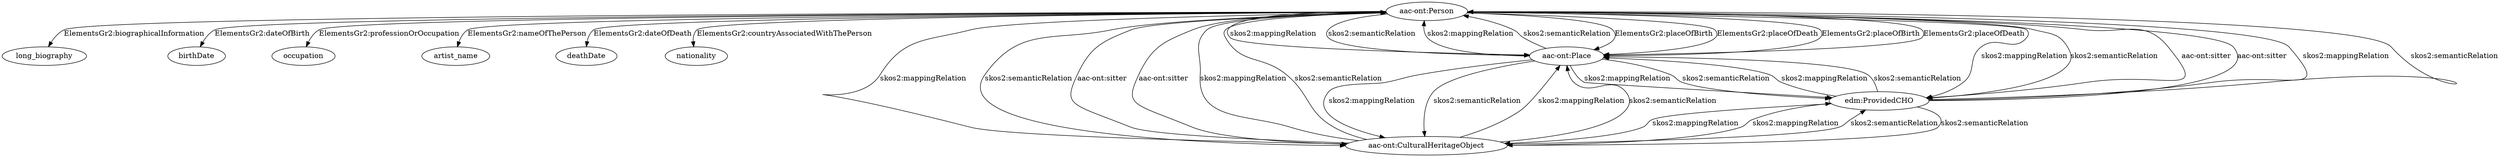 digraph {
  long_biography [type=attribute_name,label=long_biography]
  "aac-ont:Person1" [type=class_uri,label="aac-ont:Person"]
  birthDate [type=attribute_name,label=birthDate]
  occupation [type=attribute_name,label=occupation]
  artist_name [type=attribute_name,label=artist_name]
  deathDate [type=attribute_name,label=deathDate]
  nationality [type=attribute_name,label=nationality]
  "aac-ont:Place" [type=class_uri,label="aac-ont:Place"]
  "aac-ont:CulturalHeritageObject" [type=class_uri,label="aac-ont:CulturalHeritageObject"]
  "edm:ProvidedCHO" [type=class_uri,label="edm:ProvidedCHO"]
  "aac-ont:Person1" -> long_biography [label="ElementsGr2:biographicalInformation",type=st_property_uri]
  "aac-ont:Person1" -> birthDate [label="ElementsGr2:dateOfBirth",type=st_property_uri]
  "aac-ont:Person1" -> occupation [label="ElementsGr2:professionOrOccupation",type=st_property_uri]
  "aac-ont:Person1" -> artist_name [label="ElementsGr2:nameOfThePerson",type=st_property_uri]
  "aac-ont:Person1" -> deathDate [label="ElementsGr2:dateOfDeath",type=st_property_uri]
  "aac-ont:Person1" -> nationality [label="ElementsGr2:countryAssociatedWithThePerson",type=st_property_uri]
  "aac-ont:Person1" -> "aac-ont:Place" [label="ElementsGr2:placeOfBirth",type=direct_property_uri,weight=1]
  "aac-ont:Person1" -> "aac-ont:Place" [label="ElementsGr2:placeOfDeath",type=direct_property_uri,weight=1]
  "aac-ont:CulturalHeritageObject" -> "aac-ont:Person1" [label="aac-ont:sitter",type=direct_property_uri,weight=1]
  "edm:ProvidedCHO" -> "aac-ont:Person1" [label="aac-ont:sitter",type=direct_property_uri,weight=1]
  "aac-ont:Person1" -> "aac-ont:Place" [label="ElementsGr2:placeOfBirth",type=inherited,weight=4]
  "aac-ont:Person1" -> "aac-ont:Place" [label="ElementsGr2:placeOfDeath",type=inherited,weight=4]
  "aac-ont:Person1" -> "aac-ont:Place" [label="skos2:mappingRelation",type=inherited,weight=4]
  "aac-ont:Person1" -> "aac-ont:Place" [label="skos2:semanticRelation",type=inherited,weight=4]
  "aac-ont:Person1" -> "aac-ont:CulturalHeritageObject" [label="skos2:mappingRelation",type=inherited,weight=4]
  "aac-ont:Person1" -> "aac-ont:CulturalHeritageObject" [label="skos2:semanticRelation",type=inherited,weight=4]
  "aac-ont:Person1" -> "edm:ProvidedCHO" [label="skos2:mappingRelation",type=inherited,weight=4]
  "aac-ont:Person1" -> "edm:ProvidedCHO" [label="skos2:semanticRelation",type=inherited,weight=4]
  "aac-ont:Place" -> "aac-ont:Person1" [label="skos2:mappingRelation",type=inherited,weight=4]
  "aac-ont:Place" -> "aac-ont:Person1" [label="skos2:semanticRelation",type=inherited,weight=4]
  "aac-ont:Place" -> "aac-ont:CulturalHeritageObject" [label="skos2:mappingRelation",type=inherited,weight=4]
  "aac-ont:Place" -> "aac-ont:CulturalHeritageObject" [label="skos2:semanticRelation",type=inherited,weight=4]
  "aac-ont:Place" -> "edm:ProvidedCHO" [label="skos2:mappingRelation",type=inherited,weight=4]
  "aac-ont:Place" -> "edm:ProvidedCHO" [label="skos2:semanticRelation",type=inherited,weight=4]
  "aac-ont:CulturalHeritageObject" -> "aac-ont:Person1" [label="aac-ont:sitter",type=inherited,weight=4]
  "aac-ont:CulturalHeritageObject" -> "aac-ont:Person1" [label="skos2:mappingRelation",type=inherited,weight=4]
  "aac-ont:CulturalHeritageObject" -> "aac-ont:Person1" [label="skos2:semanticRelation",type=inherited,weight=4]
  "aac-ont:CulturalHeritageObject" -> "aac-ont:Place" [label="skos2:mappingRelation",type=inherited,weight=4]
  "aac-ont:CulturalHeritageObject" -> "aac-ont:Place" [label="skos2:semanticRelation",type=inherited,weight=4]
  "aac-ont:CulturalHeritageObject" -> "edm:ProvidedCHO" [label="skos2:mappingRelation",type=inherited,weight=4]
  "aac-ont:CulturalHeritageObject" -> "edm:ProvidedCHO" [label="skos2:semanticRelation",type=inherited,weight=4]
  "edm:ProvidedCHO" -> "aac-ont:Person1" [label="aac-ont:sitter",type=inherited,weight=4]
  "edm:ProvidedCHO" -> "aac-ont:Person1" [label="skos2:mappingRelation",type=inherited,weight=4]
  "edm:ProvidedCHO" -> "aac-ont:Person1" [label="skos2:semanticRelation",type=inherited,weight=4]
  "edm:ProvidedCHO" -> "aac-ont:Place" [label="skos2:mappingRelation",type=inherited,weight=4]
  "edm:ProvidedCHO" -> "aac-ont:Place" [label="skos2:semanticRelation",type=inherited,weight=4]
  "edm:ProvidedCHO" -> "aac-ont:CulturalHeritageObject" [label="skos2:mappingRelation",type=inherited,weight=4]
  "edm:ProvidedCHO" -> "aac-ont:CulturalHeritageObject" [label="skos2:semanticRelation",type=inherited,weight=4]
}
